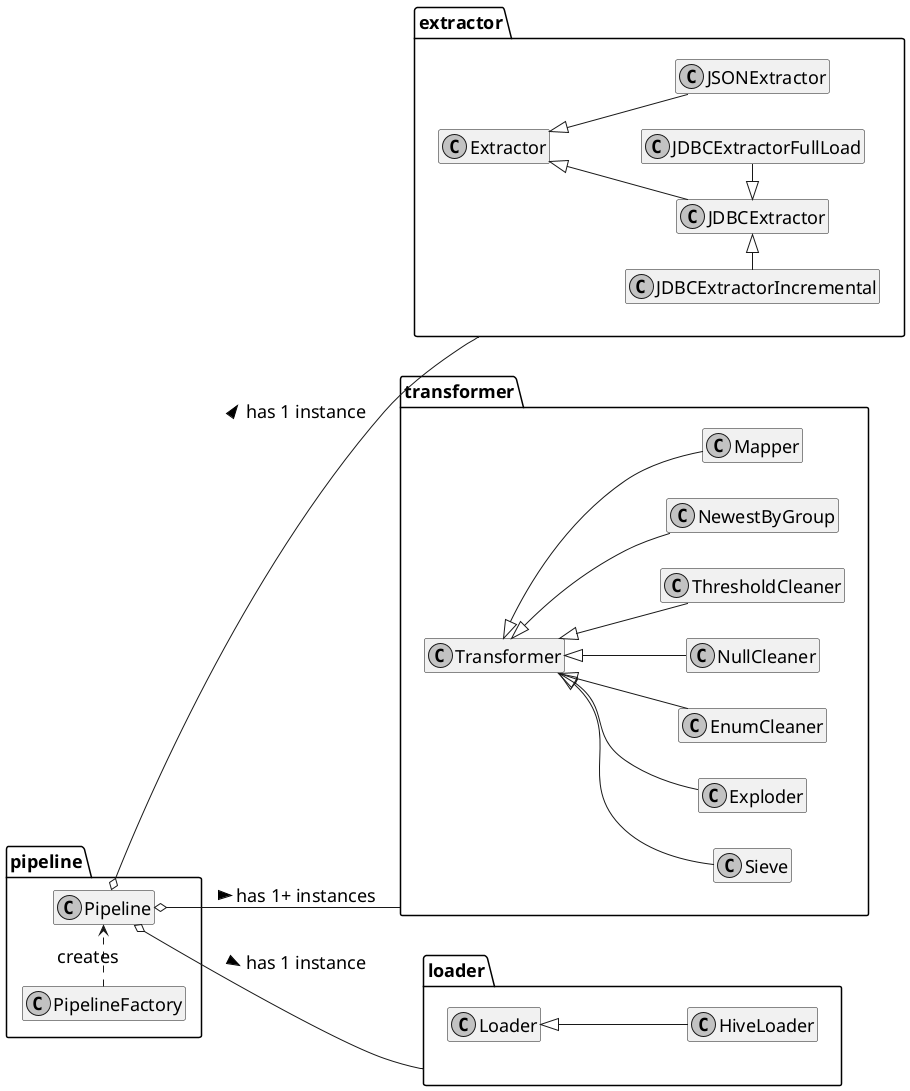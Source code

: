 @startuml

skinparam monochrome true
skinparam defaultFontname Bitstream Vera Sans Mono
skinparam defaultFontSize 18

left to right direction
hide empty members

' namespace spooq {
  namespace extractor {

      class Extractor {
      }
      Extractor <|-- JSONExtractor
      class JSONExtractor{
      }
      Extractor <|-- JDBCExtractor
      class JDBCExtractor{
      }
      JDBCExtractor <|- JDBCExtractorFullLoad
      class JDBCExtractorFullLoad {
      }
      JDBCExtractorIncremental -|> JDBCExtractor
      class JDBCExtractorIncremental {
      }

  }
  namespace transformer{

    class Transformer
    Transformer <|-- Sieve
    class Sieve
    Transformer <|-- Exploder
    class Exploder
    Transformer <|-- EnumCleaner
    class EnumCleaner
    Transformer <|-- NullCleaner
    class NullCleaner
    Transformer <|-- ThresholdCleaner
    class ThresholdCleaner
    Transformer <|-- NewestByGroup
    class NewestByGroup
    Transformer <|-- Mapper
    class Mapper

  }
  namespace loader {

    class Loader
    Loader <|-- HiveLoader
    class HiveLoader
  }
  namespace pipeline {

    class Pipeline
    Pipeline o-- extractor : has 1 instance >
    Pipeline o-- transformer : has 1+ instances >
    Pipeline o-- loader : has 1 instance >

    class PipelineFactory
    PipelineFactory .> Pipeline : "creates"
  }
' }

' skinparam ClassArrowFontSize 18
skinparam ClassRelationFontSize 30

@enduml
